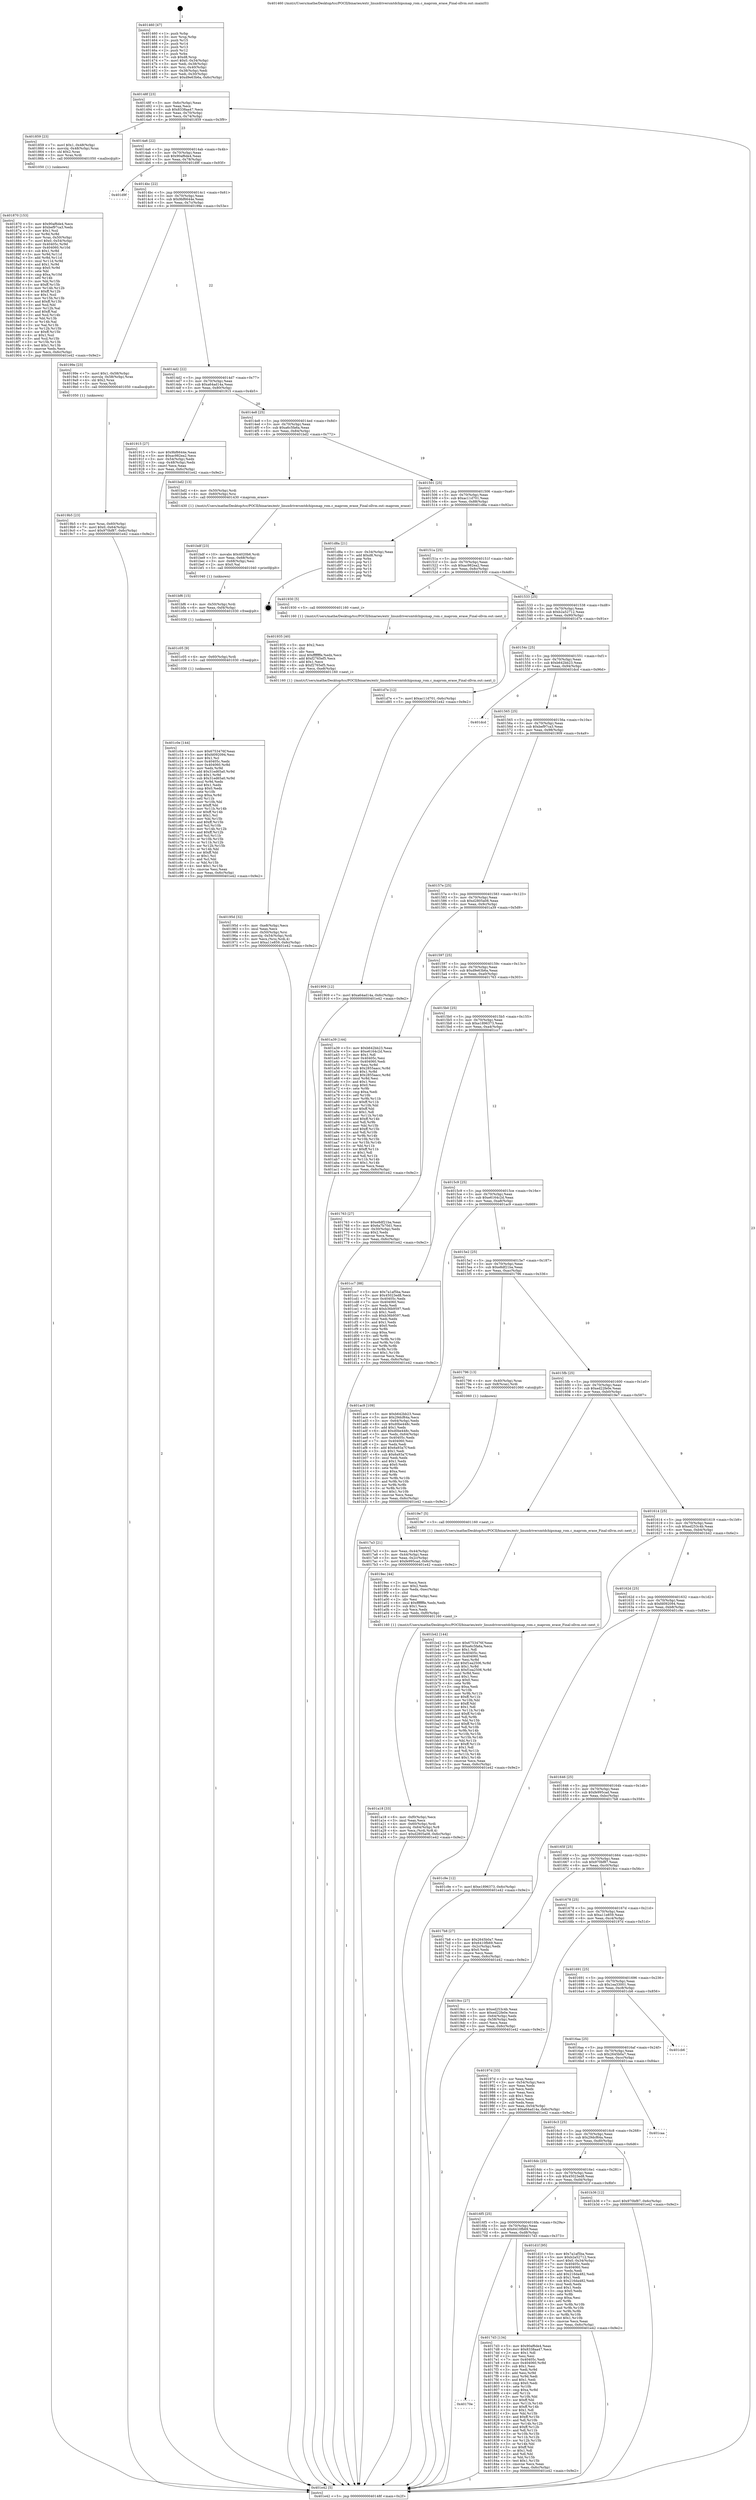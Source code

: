 digraph "0x401460" {
  label = "0x401460 (/mnt/c/Users/mathe/Desktop/tcc/POCII/binaries/extr_linuxdriversmtdchipsmap_rom.c_maprom_erase_Final-ollvm.out::main(0))"
  labelloc = "t"
  node[shape=record]

  Entry [label="",width=0.3,height=0.3,shape=circle,fillcolor=black,style=filled]
  "0x40148f" [label="{
     0x40148f [23]\l
     | [instrs]\l
     &nbsp;&nbsp;0x40148f \<+3\>: mov -0x6c(%rbp),%eax\l
     &nbsp;&nbsp;0x401492 \<+2\>: mov %eax,%ecx\l
     &nbsp;&nbsp;0x401494 \<+6\>: sub $0x8338aa47,%ecx\l
     &nbsp;&nbsp;0x40149a \<+3\>: mov %eax,-0x70(%rbp)\l
     &nbsp;&nbsp;0x40149d \<+3\>: mov %ecx,-0x74(%rbp)\l
     &nbsp;&nbsp;0x4014a0 \<+6\>: je 0000000000401859 \<main+0x3f9\>\l
  }"]
  "0x401859" [label="{
     0x401859 [23]\l
     | [instrs]\l
     &nbsp;&nbsp;0x401859 \<+7\>: movl $0x1,-0x48(%rbp)\l
     &nbsp;&nbsp;0x401860 \<+4\>: movslq -0x48(%rbp),%rax\l
     &nbsp;&nbsp;0x401864 \<+4\>: shl $0x2,%rax\l
     &nbsp;&nbsp;0x401868 \<+3\>: mov %rax,%rdi\l
     &nbsp;&nbsp;0x40186b \<+5\>: call 0000000000401050 \<malloc@plt\>\l
     | [calls]\l
     &nbsp;&nbsp;0x401050 \{1\} (unknown)\l
  }"]
  "0x4014a6" [label="{
     0x4014a6 [22]\l
     | [instrs]\l
     &nbsp;&nbsp;0x4014a6 \<+5\>: jmp 00000000004014ab \<main+0x4b\>\l
     &nbsp;&nbsp;0x4014ab \<+3\>: mov -0x70(%rbp),%eax\l
     &nbsp;&nbsp;0x4014ae \<+5\>: sub $0x90af6de4,%eax\l
     &nbsp;&nbsp;0x4014b3 \<+3\>: mov %eax,-0x78(%rbp)\l
     &nbsp;&nbsp;0x4014b6 \<+6\>: je 0000000000401d9f \<main+0x93f\>\l
  }"]
  Exit [label="",width=0.3,height=0.3,shape=circle,fillcolor=black,style=filled,peripheries=2]
  "0x401d9f" [label="{
     0x401d9f\l
  }", style=dashed]
  "0x4014bc" [label="{
     0x4014bc [22]\l
     | [instrs]\l
     &nbsp;&nbsp;0x4014bc \<+5\>: jmp 00000000004014c1 \<main+0x61\>\l
     &nbsp;&nbsp;0x4014c1 \<+3\>: mov -0x70(%rbp),%eax\l
     &nbsp;&nbsp;0x4014c4 \<+5\>: sub $0x9bf6644e,%eax\l
     &nbsp;&nbsp;0x4014c9 \<+3\>: mov %eax,-0x7c(%rbp)\l
     &nbsp;&nbsp;0x4014cc \<+6\>: je 000000000040199e \<main+0x53e\>\l
  }"]
  "0x401c0e" [label="{
     0x401c0e [144]\l
     | [instrs]\l
     &nbsp;&nbsp;0x401c0e \<+5\>: mov $0x6753476f,%eax\l
     &nbsp;&nbsp;0x401c13 \<+5\>: mov $0xfd092094,%esi\l
     &nbsp;&nbsp;0x401c18 \<+2\>: mov $0x1,%cl\l
     &nbsp;&nbsp;0x401c1a \<+7\>: mov 0x40405c,%edx\l
     &nbsp;&nbsp;0x401c21 \<+8\>: mov 0x404060,%r8d\l
     &nbsp;&nbsp;0x401c29 \<+3\>: mov %edx,%r9d\l
     &nbsp;&nbsp;0x401c2c \<+7\>: add $0x31ed65a0,%r9d\l
     &nbsp;&nbsp;0x401c33 \<+4\>: sub $0x1,%r9d\l
     &nbsp;&nbsp;0x401c37 \<+7\>: sub $0x31ed65a0,%r9d\l
     &nbsp;&nbsp;0x401c3e \<+4\>: imul %r9d,%edx\l
     &nbsp;&nbsp;0x401c42 \<+3\>: and $0x1,%edx\l
     &nbsp;&nbsp;0x401c45 \<+3\>: cmp $0x0,%edx\l
     &nbsp;&nbsp;0x401c48 \<+4\>: sete %r10b\l
     &nbsp;&nbsp;0x401c4c \<+4\>: cmp $0xa,%r8d\l
     &nbsp;&nbsp;0x401c50 \<+4\>: setl %r11b\l
     &nbsp;&nbsp;0x401c54 \<+3\>: mov %r10b,%bl\l
     &nbsp;&nbsp;0x401c57 \<+3\>: xor $0xff,%bl\l
     &nbsp;&nbsp;0x401c5a \<+3\>: mov %r11b,%r14b\l
     &nbsp;&nbsp;0x401c5d \<+4\>: xor $0xff,%r14b\l
     &nbsp;&nbsp;0x401c61 \<+3\>: xor $0x1,%cl\l
     &nbsp;&nbsp;0x401c64 \<+3\>: mov %bl,%r15b\l
     &nbsp;&nbsp;0x401c67 \<+4\>: and $0xff,%r15b\l
     &nbsp;&nbsp;0x401c6b \<+3\>: and %cl,%r10b\l
     &nbsp;&nbsp;0x401c6e \<+3\>: mov %r14b,%r12b\l
     &nbsp;&nbsp;0x401c71 \<+4\>: and $0xff,%r12b\l
     &nbsp;&nbsp;0x401c75 \<+3\>: and %cl,%r11b\l
     &nbsp;&nbsp;0x401c78 \<+3\>: or %r10b,%r15b\l
     &nbsp;&nbsp;0x401c7b \<+3\>: or %r11b,%r12b\l
     &nbsp;&nbsp;0x401c7e \<+3\>: xor %r12b,%r15b\l
     &nbsp;&nbsp;0x401c81 \<+3\>: or %r14b,%bl\l
     &nbsp;&nbsp;0x401c84 \<+3\>: xor $0xff,%bl\l
     &nbsp;&nbsp;0x401c87 \<+3\>: or $0x1,%cl\l
     &nbsp;&nbsp;0x401c8a \<+2\>: and %cl,%bl\l
     &nbsp;&nbsp;0x401c8c \<+3\>: or %bl,%r15b\l
     &nbsp;&nbsp;0x401c8f \<+4\>: test $0x1,%r15b\l
     &nbsp;&nbsp;0x401c93 \<+3\>: cmovne %esi,%eax\l
     &nbsp;&nbsp;0x401c96 \<+3\>: mov %eax,-0x6c(%rbp)\l
     &nbsp;&nbsp;0x401c99 \<+5\>: jmp 0000000000401e42 \<main+0x9e2\>\l
  }"]
  "0x40199e" [label="{
     0x40199e [23]\l
     | [instrs]\l
     &nbsp;&nbsp;0x40199e \<+7\>: movl $0x1,-0x58(%rbp)\l
     &nbsp;&nbsp;0x4019a5 \<+4\>: movslq -0x58(%rbp),%rax\l
     &nbsp;&nbsp;0x4019a9 \<+4\>: shl $0x2,%rax\l
     &nbsp;&nbsp;0x4019ad \<+3\>: mov %rax,%rdi\l
     &nbsp;&nbsp;0x4019b0 \<+5\>: call 0000000000401050 \<malloc@plt\>\l
     | [calls]\l
     &nbsp;&nbsp;0x401050 \{1\} (unknown)\l
  }"]
  "0x4014d2" [label="{
     0x4014d2 [22]\l
     | [instrs]\l
     &nbsp;&nbsp;0x4014d2 \<+5\>: jmp 00000000004014d7 \<main+0x77\>\l
     &nbsp;&nbsp;0x4014d7 \<+3\>: mov -0x70(%rbp),%eax\l
     &nbsp;&nbsp;0x4014da \<+5\>: sub $0xa64ad14a,%eax\l
     &nbsp;&nbsp;0x4014df \<+3\>: mov %eax,-0x80(%rbp)\l
     &nbsp;&nbsp;0x4014e2 \<+6\>: je 0000000000401915 \<main+0x4b5\>\l
  }"]
  "0x401c05" [label="{
     0x401c05 [9]\l
     | [instrs]\l
     &nbsp;&nbsp;0x401c05 \<+4\>: mov -0x60(%rbp),%rdi\l
     &nbsp;&nbsp;0x401c09 \<+5\>: call 0000000000401030 \<free@plt\>\l
     | [calls]\l
     &nbsp;&nbsp;0x401030 \{1\} (unknown)\l
  }"]
  "0x401915" [label="{
     0x401915 [27]\l
     | [instrs]\l
     &nbsp;&nbsp;0x401915 \<+5\>: mov $0x9bf6644e,%eax\l
     &nbsp;&nbsp;0x40191a \<+5\>: mov $0xac982ea2,%ecx\l
     &nbsp;&nbsp;0x40191f \<+3\>: mov -0x54(%rbp),%edx\l
     &nbsp;&nbsp;0x401922 \<+3\>: cmp -0x48(%rbp),%edx\l
     &nbsp;&nbsp;0x401925 \<+3\>: cmovl %ecx,%eax\l
     &nbsp;&nbsp;0x401928 \<+3\>: mov %eax,-0x6c(%rbp)\l
     &nbsp;&nbsp;0x40192b \<+5\>: jmp 0000000000401e42 \<main+0x9e2\>\l
  }"]
  "0x4014e8" [label="{
     0x4014e8 [25]\l
     | [instrs]\l
     &nbsp;&nbsp;0x4014e8 \<+5\>: jmp 00000000004014ed \<main+0x8d\>\l
     &nbsp;&nbsp;0x4014ed \<+3\>: mov -0x70(%rbp),%eax\l
     &nbsp;&nbsp;0x4014f0 \<+5\>: sub $0xa6c5fa6a,%eax\l
     &nbsp;&nbsp;0x4014f5 \<+6\>: mov %eax,-0x84(%rbp)\l
     &nbsp;&nbsp;0x4014fb \<+6\>: je 0000000000401bd2 \<main+0x772\>\l
  }"]
  "0x401bf6" [label="{
     0x401bf6 [15]\l
     | [instrs]\l
     &nbsp;&nbsp;0x401bf6 \<+4\>: mov -0x50(%rbp),%rdi\l
     &nbsp;&nbsp;0x401bfa \<+6\>: mov %eax,-0xf4(%rbp)\l
     &nbsp;&nbsp;0x401c00 \<+5\>: call 0000000000401030 \<free@plt\>\l
     | [calls]\l
     &nbsp;&nbsp;0x401030 \{1\} (unknown)\l
  }"]
  "0x401bd2" [label="{
     0x401bd2 [13]\l
     | [instrs]\l
     &nbsp;&nbsp;0x401bd2 \<+4\>: mov -0x50(%rbp),%rdi\l
     &nbsp;&nbsp;0x401bd6 \<+4\>: mov -0x60(%rbp),%rsi\l
     &nbsp;&nbsp;0x401bda \<+5\>: call 0000000000401430 \<maprom_erase\>\l
     | [calls]\l
     &nbsp;&nbsp;0x401430 \{1\} (/mnt/c/Users/mathe/Desktop/tcc/POCII/binaries/extr_linuxdriversmtdchipsmap_rom.c_maprom_erase_Final-ollvm.out::maprom_erase)\l
  }"]
  "0x401501" [label="{
     0x401501 [25]\l
     | [instrs]\l
     &nbsp;&nbsp;0x401501 \<+5\>: jmp 0000000000401506 \<main+0xa6\>\l
     &nbsp;&nbsp;0x401506 \<+3\>: mov -0x70(%rbp),%eax\l
     &nbsp;&nbsp;0x401509 \<+5\>: sub $0xac11d701,%eax\l
     &nbsp;&nbsp;0x40150e \<+6\>: mov %eax,-0x88(%rbp)\l
     &nbsp;&nbsp;0x401514 \<+6\>: je 0000000000401d8a \<main+0x92a\>\l
  }"]
  "0x401bdf" [label="{
     0x401bdf [23]\l
     | [instrs]\l
     &nbsp;&nbsp;0x401bdf \<+10\>: movabs $0x4020b6,%rdi\l
     &nbsp;&nbsp;0x401be9 \<+3\>: mov %eax,-0x68(%rbp)\l
     &nbsp;&nbsp;0x401bec \<+3\>: mov -0x68(%rbp),%esi\l
     &nbsp;&nbsp;0x401bef \<+2\>: mov $0x0,%al\l
     &nbsp;&nbsp;0x401bf1 \<+5\>: call 0000000000401040 \<printf@plt\>\l
     | [calls]\l
     &nbsp;&nbsp;0x401040 \{1\} (unknown)\l
  }"]
  "0x401d8a" [label="{
     0x401d8a [21]\l
     | [instrs]\l
     &nbsp;&nbsp;0x401d8a \<+3\>: mov -0x34(%rbp),%eax\l
     &nbsp;&nbsp;0x401d8d \<+7\>: add $0xd8,%rsp\l
     &nbsp;&nbsp;0x401d94 \<+1\>: pop %rbx\l
     &nbsp;&nbsp;0x401d95 \<+2\>: pop %r12\l
     &nbsp;&nbsp;0x401d97 \<+2\>: pop %r13\l
     &nbsp;&nbsp;0x401d99 \<+2\>: pop %r14\l
     &nbsp;&nbsp;0x401d9b \<+2\>: pop %r15\l
     &nbsp;&nbsp;0x401d9d \<+1\>: pop %rbp\l
     &nbsp;&nbsp;0x401d9e \<+1\>: ret\l
  }"]
  "0x40151a" [label="{
     0x40151a [25]\l
     | [instrs]\l
     &nbsp;&nbsp;0x40151a \<+5\>: jmp 000000000040151f \<main+0xbf\>\l
     &nbsp;&nbsp;0x40151f \<+3\>: mov -0x70(%rbp),%eax\l
     &nbsp;&nbsp;0x401522 \<+5\>: sub $0xac982ea2,%eax\l
     &nbsp;&nbsp;0x401527 \<+6\>: mov %eax,-0x8c(%rbp)\l
     &nbsp;&nbsp;0x40152d \<+6\>: je 0000000000401930 \<main+0x4d0\>\l
  }"]
  "0x401a18" [label="{
     0x401a18 [33]\l
     | [instrs]\l
     &nbsp;&nbsp;0x401a18 \<+6\>: mov -0xf0(%rbp),%ecx\l
     &nbsp;&nbsp;0x401a1e \<+3\>: imul %eax,%ecx\l
     &nbsp;&nbsp;0x401a21 \<+4\>: mov -0x60(%rbp),%rdi\l
     &nbsp;&nbsp;0x401a25 \<+4\>: movslq -0x64(%rbp),%r8\l
     &nbsp;&nbsp;0x401a29 \<+4\>: mov %ecx,(%rdi,%r8,4)\l
     &nbsp;&nbsp;0x401a2d \<+7\>: movl $0xd2805a08,-0x6c(%rbp)\l
     &nbsp;&nbsp;0x401a34 \<+5\>: jmp 0000000000401e42 \<main+0x9e2\>\l
  }"]
  "0x401930" [label="{
     0x401930 [5]\l
     | [instrs]\l
     &nbsp;&nbsp;0x401930 \<+5\>: call 0000000000401160 \<next_i\>\l
     | [calls]\l
     &nbsp;&nbsp;0x401160 \{1\} (/mnt/c/Users/mathe/Desktop/tcc/POCII/binaries/extr_linuxdriversmtdchipsmap_rom.c_maprom_erase_Final-ollvm.out::next_i)\l
  }"]
  "0x401533" [label="{
     0x401533 [25]\l
     | [instrs]\l
     &nbsp;&nbsp;0x401533 \<+5\>: jmp 0000000000401538 \<main+0xd8\>\l
     &nbsp;&nbsp;0x401538 \<+3\>: mov -0x70(%rbp),%eax\l
     &nbsp;&nbsp;0x40153b \<+5\>: sub $0xb2a52712,%eax\l
     &nbsp;&nbsp;0x401540 \<+6\>: mov %eax,-0x90(%rbp)\l
     &nbsp;&nbsp;0x401546 \<+6\>: je 0000000000401d7e \<main+0x91e\>\l
  }"]
  "0x4019ec" [label="{
     0x4019ec [44]\l
     | [instrs]\l
     &nbsp;&nbsp;0x4019ec \<+2\>: xor %ecx,%ecx\l
     &nbsp;&nbsp;0x4019ee \<+5\>: mov $0x2,%edx\l
     &nbsp;&nbsp;0x4019f3 \<+6\>: mov %edx,-0xec(%rbp)\l
     &nbsp;&nbsp;0x4019f9 \<+1\>: cltd\l
     &nbsp;&nbsp;0x4019fa \<+6\>: mov -0xec(%rbp),%esi\l
     &nbsp;&nbsp;0x401a00 \<+2\>: idiv %esi\l
     &nbsp;&nbsp;0x401a02 \<+6\>: imul $0xfffffffe,%edx,%edx\l
     &nbsp;&nbsp;0x401a08 \<+3\>: sub $0x1,%ecx\l
     &nbsp;&nbsp;0x401a0b \<+2\>: sub %ecx,%edx\l
     &nbsp;&nbsp;0x401a0d \<+6\>: mov %edx,-0xf0(%rbp)\l
     &nbsp;&nbsp;0x401a13 \<+5\>: call 0000000000401160 \<next_i\>\l
     | [calls]\l
     &nbsp;&nbsp;0x401160 \{1\} (/mnt/c/Users/mathe/Desktop/tcc/POCII/binaries/extr_linuxdriversmtdchipsmap_rom.c_maprom_erase_Final-ollvm.out::next_i)\l
  }"]
  "0x401d7e" [label="{
     0x401d7e [12]\l
     | [instrs]\l
     &nbsp;&nbsp;0x401d7e \<+7\>: movl $0xac11d701,-0x6c(%rbp)\l
     &nbsp;&nbsp;0x401d85 \<+5\>: jmp 0000000000401e42 \<main+0x9e2\>\l
  }"]
  "0x40154c" [label="{
     0x40154c [25]\l
     | [instrs]\l
     &nbsp;&nbsp;0x40154c \<+5\>: jmp 0000000000401551 \<main+0xf1\>\l
     &nbsp;&nbsp;0x401551 \<+3\>: mov -0x70(%rbp),%eax\l
     &nbsp;&nbsp;0x401554 \<+5\>: sub $0xb642bb23,%eax\l
     &nbsp;&nbsp;0x401559 \<+6\>: mov %eax,-0x94(%rbp)\l
     &nbsp;&nbsp;0x40155f \<+6\>: je 0000000000401dcd \<main+0x96d\>\l
  }"]
  "0x4019b5" [label="{
     0x4019b5 [23]\l
     | [instrs]\l
     &nbsp;&nbsp;0x4019b5 \<+4\>: mov %rax,-0x60(%rbp)\l
     &nbsp;&nbsp;0x4019b9 \<+7\>: movl $0x0,-0x64(%rbp)\l
     &nbsp;&nbsp;0x4019c0 \<+7\>: movl $0x970bf87,-0x6c(%rbp)\l
     &nbsp;&nbsp;0x4019c7 \<+5\>: jmp 0000000000401e42 \<main+0x9e2\>\l
  }"]
  "0x401dcd" [label="{
     0x401dcd\l
  }", style=dashed]
  "0x401565" [label="{
     0x401565 [25]\l
     | [instrs]\l
     &nbsp;&nbsp;0x401565 \<+5\>: jmp 000000000040156a \<main+0x10a\>\l
     &nbsp;&nbsp;0x40156a \<+3\>: mov -0x70(%rbp),%eax\l
     &nbsp;&nbsp;0x40156d \<+5\>: sub $0xbef97ca3,%eax\l
     &nbsp;&nbsp;0x401572 \<+6\>: mov %eax,-0x98(%rbp)\l
     &nbsp;&nbsp;0x401578 \<+6\>: je 0000000000401909 \<main+0x4a9\>\l
  }"]
  "0x40195d" [label="{
     0x40195d [32]\l
     | [instrs]\l
     &nbsp;&nbsp;0x40195d \<+6\>: mov -0xe8(%rbp),%ecx\l
     &nbsp;&nbsp;0x401963 \<+3\>: imul %eax,%ecx\l
     &nbsp;&nbsp;0x401966 \<+4\>: mov -0x50(%rbp),%rsi\l
     &nbsp;&nbsp;0x40196a \<+4\>: movslq -0x54(%rbp),%rdi\l
     &nbsp;&nbsp;0x40196e \<+3\>: mov %ecx,(%rsi,%rdi,4)\l
     &nbsp;&nbsp;0x401971 \<+7\>: movl $0xa11e859,-0x6c(%rbp)\l
     &nbsp;&nbsp;0x401978 \<+5\>: jmp 0000000000401e42 \<main+0x9e2\>\l
  }"]
  "0x401909" [label="{
     0x401909 [12]\l
     | [instrs]\l
     &nbsp;&nbsp;0x401909 \<+7\>: movl $0xa64ad14a,-0x6c(%rbp)\l
     &nbsp;&nbsp;0x401910 \<+5\>: jmp 0000000000401e42 \<main+0x9e2\>\l
  }"]
  "0x40157e" [label="{
     0x40157e [25]\l
     | [instrs]\l
     &nbsp;&nbsp;0x40157e \<+5\>: jmp 0000000000401583 \<main+0x123\>\l
     &nbsp;&nbsp;0x401583 \<+3\>: mov -0x70(%rbp),%eax\l
     &nbsp;&nbsp;0x401586 \<+5\>: sub $0xd2805a08,%eax\l
     &nbsp;&nbsp;0x40158b \<+6\>: mov %eax,-0x9c(%rbp)\l
     &nbsp;&nbsp;0x401591 \<+6\>: je 0000000000401a39 \<main+0x5d9\>\l
  }"]
  "0x401935" [label="{
     0x401935 [40]\l
     | [instrs]\l
     &nbsp;&nbsp;0x401935 \<+5\>: mov $0x2,%ecx\l
     &nbsp;&nbsp;0x40193a \<+1\>: cltd\l
     &nbsp;&nbsp;0x40193b \<+2\>: idiv %ecx\l
     &nbsp;&nbsp;0x40193d \<+6\>: imul $0xfffffffe,%edx,%ecx\l
     &nbsp;&nbsp;0x401943 \<+6\>: add $0xf2765ef5,%ecx\l
     &nbsp;&nbsp;0x401949 \<+3\>: add $0x1,%ecx\l
     &nbsp;&nbsp;0x40194c \<+6\>: sub $0xf2765ef5,%ecx\l
     &nbsp;&nbsp;0x401952 \<+6\>: mov %ecx,-0xe8(%rbp)\l
     &nbsp;&nbsp;0x401958 \<+5\>: call 0000000000401160 \<next_i\>\l
     | [calls]\l
     &nbsp;&nbsp;0x401160 \{1\} (/mnt/c/Users/mathe/Desktop/tcc/POCII/binaries/extr_linuxdriversmtdchipsmap_rom.c_maprom_erase_Final-ollvm.out::next_i)\l
  }"]
  "0x401a39" [label="{
     0x401a39 [144]\l
     | [instrs]\l
     &nbsp;&nbsp;0x401a39 \<+5\>: mov $0xb642bb23,%eax\l
     &nbsp;&nbsp;0x401a3e \<+5\>: mov $0xe6164c2d,%ecx\l
     &nbsp;&nbsp;0x401a43 \<+2\>: mov $0x1,%dl\l
     &nbsp;&nbsp;0x401a45 \<+7\>: mov 0x40405c,%esi\l
     &nbsp;&nbsp;0x401a4c \<+7\>: mov 0x404060,%edi\l
     &nbsp;&nbsp;0x401a53 \<+3\>: mov %esi,%r8d\l
     &nbsp;&nbsp;0x401a56 \<+7\>: sub $0x2855aacc,%r8d\l
     &nbsp;&nbsp;0x401a5d \<+4\>: sub $0x1,%r8d\l
     &nbsp;&nbsp;0x401a61 \<+7\>: add $0x2855aacc,%r8d\l
     &nbsp;&nbsp;0x401a68 \<+4\>: imul %r8d,%esi\l
     &nbsp;&nbsp;0x401a6c \<+3\>: and $0x1,%esi\l
     &nbsp;&nbsp;0x401a6f \<+3\>: cmp $0x0,%esi\l
     &nbsp;&nbsp;0x401a72 \<+4\>: sete %r9b\l
     &nbsp;&nbsp;0x401a76 \<+3\>: cmp $0xa,%edi\l
     &nbsp;&nbsp;0x401a79 \<+4\>: setl %r10b\l
     &nbsp;&nbsp;0x401a7d \<+3\>: mov %r9b,%r11b\l
     &nbsp;&nbsp;0x401a80 \<+4\>: xor $0xff,%r11b\l
     &nbsp;&nbsp;0x401a84 \<+3\>: mov %r10b,%bl\l
     &nbsp;&nbsp;0x401a87 \<+3\>: xor $0xff,%bl\l
     &nbsp;&nbsp;0x401a8a \<+3\>: xor $0x1,%dl\l
     &nbsp;&nbsp;0x401a8d \<+3\>: mov %r11b,%r14b\l
     &nbsp;&nbsp;0x401a90 \<+4\>: and $0xff,%r14b\l
     &nbsp;&nbsp;0x401a94 \<+3\>: and %dl,%r9b\l
     &nbsp;&nbsp;0x401a97 \<+3\>: mov %bl,%r15b\l
     &nbsp;&nbsp;0x401a9a \<+4\>: and $0xff,%r15b\l
     &nbsp;&nbsp;0x401a9e \<+3\>: and %dl,%r10b\l
     &nbsp;&nbsp;0x401aa1 \<+3\>: or %r9b,%r14b\l
     &nbsp;&nbsp;0x401aa4 \<+3\>: or %r10b,%r15b\l
     &nbsp;&nbsp;0x401aa7 \<+3\>: xor %r15b,%r14b\l
     &nbsp;&nbsp;0x401aaa \<+3\>: or %bl,%r11b\l
     &nbsp;&nbsp;0x401aad \<+4\>: xor $0xff,%r11b\l
     &nbsp;&nbsp;0x401ab1 \<+3\>: or $0x1,%dl\l
     &nbsp;&nbsp;0x401ab4 \<+3\>: and %dl,%r11b\l
     &nbsp;&nbsp;0x401ab7 \<+3\>: or %r11b,%r14b\l
     &nbsp;&nbsp;0x401aba \<+4\>: test $0x1,%r14b\l
     &nbsp;&nbsp;0x401abe \<+3\>: cmovne %ecx,%eax\l
     &nbsp;&nbsp;0x401ac1 \<+3\>: mov %eax,-0x6c(%rbp)\l
     &nbsp;&nbsp;0x401ac4 \<+5\>: jmp 0000000000401e42 \<main+0x9e2\>\l
  }"]
  "0x401597" [label="{
     0x401597 [25]\l
     | [instrs]\l
     &nbsp;&nbsp;0x401597 \<+5\>: jmp 000000000040159c \<main+0x13c\>\l
     &nbsp;&nbsp;0x40159c \<+3\>: mov -0x70(%rbp),%eax\l
     &nbsp;&nbsp;0x40159f \<+5\>: sub $0xd9e63b6a,%eax\l
     &nbsp;&nbsp;0x4015a4 \<+6\>: mov %eax,-0xa0(%rbp)\l
     &nbsp;&nbsp;0x4015aa \<+6\>: je 0000000000401763 \<main+0x303\>\l
  }"]
  "0x401870" [label="{
     0x401870 [153]\l
     | [instrs]\l
     &nbsp;&nbsp;0x401870 \<+5\>: mov $0x90af6de4,%ecx\l
     &nbsp;&nbsp;0x401875 \<+5\>: mov $0xbef97ca3,%edx\l
     &nbsp;&nbsp;0x40187a \<+3\>: mov $0x1,%sil\l
     &nbsp;&nbsp;0x40187d \<+3\>: xor %r8d,%r8d\l
     &nbsp;&nbsp;0x401880 \<+4\>: mov %rax,-0x50(%rbp)\l
     &nbsp;&nbsp;0x401884 \<+7\>: movl $0x0,-0x54(%rbp)\l
     &nbsp;&nbsp;0x40188b \<+8\>: mov 0x40405c,%r9d\l
     &nbsp;&nbsp;0x401893 \<+8\>: mov 0x404060,%r10d\l
     &nbsp;&nbsp;0x40189b \<+4\>: sub $0x1,%r8d\l
     &nbsp;&nbsp;0x40189f \<+3\>: mov %r9d,%r11d\l
     &nbsp;&nbsp;0x4018a2 \<+3\>: add %r8d,%r11d\l
     &nbsp;&nbsp;0x4018a5 \<+4\>: imul %r11d,%r9d\l
     &nbsp;&nbsp;0x4018a9 \<+4\>: and $0x1,%r9d\l
     &nbsp;&nbsp;0x4018ad \<+4\>: cmp $0x0,%r9d\l
     &nbsp;&nbsp;0x4018b1 \<+3\>: sete %bl\l
     &nbsp;&nbsp;0x4018b4 \<+4\>: cmp $0xa,%r10d\l
     &nbsp;&nbsp;0x4018b8 \<+4\>: setl %r14b\l
     &nbsp;&nbsp;0x4018bc \<+3\>: mov %bl,%r15b\l
     &nbsp;&nbsp;0x4018bf \<+4\>: xor $0xff,%r15b\l
     &nbsp;&nbsp;0x4018c3 \<+3\>: mov %r14b,%r12b\l
     &nbsp;&nbsp;0x4018c6 \<+4\>: xor $0xff,%r12b\l
     &nbsp;&nbsp;0x4018ca \<+4\>: xor $0x1,%sil\l
     &nbsp;&nbsp;0x4018ce \<+3\>: mov %r15b,%r13b\l
     &nbsp;&nbsp;0x4018d1 \<+4\>: and $0xff,%r13b\l
     &nbsp;&nbsp;0x4018d5 \<+3\>: and %sil,%bl\l
     &nbsp;&nbsp;0x4018d8 \<+3\>: mov %r12b,%al\l
     &nbsp;&nbsp;0x4018db \<+2\>: and $0xff,%al\l
     &nbsp;&nbsp;0x4018dd \<+3\>: and %sil,%r14b\l
     &nbsp;&nbsp;0x4018e0 \<+3\>: or %bl,%r13b\l
     &nbsp;&nbsp;0x4018e3 \<+3\>: or %r14b,%al\l
     &nbsp;&nbsp;0x4018e6 \<+3\>: xor %al,%r13b\l
     &nbsp;&nbsp;0x4018e9 \<+3\>: or %r12b,%r15b\l
     &nbsp;&nbsp;0x4018ec \<+4\>: xor $0xff,%r15b\l
     &nbsp;&nbsp;0x4018f0 \<+4\>: or $0x1,%sil\l
     &nbsp;&nbsp;0x4018f4 \<+3\>: and %sil,%r15b\l
     &nbsp;&nbsp;0x4018f7 \<+3\>: or %r15b,%r13b\l
     &nbsp;&nbsp;0x4018fa \<+4\>: test $0x1,%r13b\l
     &nbsp;&nbsp;0x4018fe \<+3\>: cmovne %edx,%ecx\l
     &nbsp;&nbsp;0x401901 \<+3\>: mov %ecx,-0x6c(%rbp)\l
     &nbsp;&nbsp;0x401904 \<+5\>: jmp 0000000000401e42 \<main+0x9e2\>\l
  }"]
  "0x401763" [label="{
     0x401763 [27]\l
     | [instrs]\l
     &nbsp;&nbsp;0x401763 \<+5\>: mov $0xe8df21ba,%eax\l
     &nbsp;&nbsp;0x401768 \<+5\>: mov $0x6a7b70d1,%ecx\l
     &nbsp;&nbsp;0x40176d \<+3\>: mov -0x30(%rbp),%edx\l
     &nbsp;&nbsp;0x401770 \<+3\>: cmp $0x2,%edx\l
     &nbsp;&nbsp;0x401773 \<+3\>: cmovne %ecx,%eax\l
     &nbsp;&nbsp;0x401776 \<+3\>: mov %eax,-0x6c(%rbp)\l
     &nbsp;&nbsp;0x401779 \<+5\>: jmp 0000000000401e42 \<main+0x9e2\>\l
  }"]
  "0x4015b0" [label="{
     0x4015b0 [25]\l
     | [instrs]\l
     &nbsp;&nbsp;0x4015b0 \<+5\>: jmp 00000000004015b5 \<main+0x155\>\l
     &nbsp;&nbsp;0x4015b5 \<+3\>: mov -0x70(%rbp),%eax\l
     &nbsp;&nbsp;0x4015b8 \<+5\>: sub $0xe1896373,%eax\l
     &nbsp;&nbsp;0x4015bd \<+6\>: mov %eax,-0xa4(%rbp)\l
     &nbsp;&nbsp;0x4015c3 \<+6\>: je 0000000000401cc7 \<main+0x867\>\l
  }"]
  "0x401e42" [label="{
     0x401e42 [5]\l
     | [instrs]\l
     &nbsp;&nbsp;0x401e42 \<+5\>: jmp 000000000040148f \<main+0x2f\>\l
  }"]
  "0x401460" [label="{
     0x401460 [47]\l
     | [instrs]\l
     &nbsp;&nbsp;0x401460 \<+1\>: push %rbp\l
     &nbsp;&nbsp;0x401461 \<+3\>: mov %rsp,%rbp\l
     &nbsp;&nbsp;0x401464 \<+2\>: push %r15\l
     &nbsp;&nbsp;0x401466 \<+2\>: push %r14\l
     &nbsp;&nbsp;0x401468 \<+2\>: push %r13\l
     &nbsp;&nbsp;0x40146a \<+2\>: push %r12\l
     &nbsp;&nbsp;0x40146c \<+1\>: push %rbx\l
     &nbsp;&nbsp;0x40146d \<+7\>: sub $0xd8,%rsp\l
     &nbsp;&nbsp;0x401474 \<+7\>: movl $0x0,-0x34(%rbp)\l
     &nbsp;&nbsp;0x40147b \<+3\>: mov %edi,-0x38(%rbp)\l
     &nbsp;&nbsp;0x40147e \<+4\>: mov %rsi,-0x40(%rbp)\l
     &nbsp;&nbsp;0x401482 \<+3\>: mov -0x38(%rbp),%edi\l
     &nbsp;&nbsp;0x401485 \<+3\>: mov %edi,-0x30(%rbp)\l
     &nbsp;&nbsp;0x401488 \<+7\>: movl $0xd9e63b6a,-0x6c(%rbp)\l
  }"]
  "0x40170e" [label="{
     0x40170e\l
  }", style=dashed]
  "0x401cc7" [label="{
     0x401cc7 [88]\l
     | [instrs]\l
     &nbsp;&nbsp;0x401cc7 \<+5\>: mov $0x7a1af5ba,%eax\l
     &nbsp;&nbsp;0x401ccc \<+5\>: mov $0x45023ed8,%ecx\l
     &nbsp;&nbsp;0x401cd1 \<+7\>: mov 0x40405c,%edx\l
     &nbsp;&nbsp;0x401cd8 \<+7\>: mov 0x404060,%esi\l
     &nbsp;&nbsp;0x401cdf \<+2\>: mov %edx,%edi\l
     &nbsp;&nbsp;0x401ce1 \<+6\>: add $0xb36b9597,%edi\l
     &nbsp;&nbsp;0x401ce7 \<+3\>: sub $0x1,%edi\l
     &nbsp;&nbsp;0x401cea \<+6\>: sub $0xb36b9597,%edi\l
     &nbsp;&nbsp;0x401cf0 \<+3\>: imul %edi,%edx\l
     &nbsp;&nbsp;0x401cf3 \<+3\>: and $0x1,%edx\l
     &nbsp;&nbsp;0x401cf6 \<+3\>: cmp $0x0,%edx\l
     &nbsp;&nbsp;0x401cf9 \<+4\>: sete %r8b\l
     &nbsp;&nbsp;0x401cfd \<+3\>: cmp $0xa,%esi\l
     &nbsp;&nbsp;0x401d00 \<+4\>: setl %r9b\l
     &nbsp;&nbsp;0x401d04 \<+3\>: mov %r8b,%r10b\l
     &nbsp;&nbsp;0x401d07 \<+3\>: and %r9b,%r10b\l
     &nbsp;&nbsp;0x401d0a \<+3\>: xor %r9b,%r8b\l
     &nbsp;&nbsp;0x401d0d \<+3\>: or %r8b,%r10b\l
     &nbsp;&nbsp;0x401d10 \<+4\>: test $0x1,%r10b\l
     &nbsp;&nbsp;0x401d14 \<+3\>: cmovne %ecx,%eax\l
     &nbsp;&nbsp;0x401d17 \<+3\>: mov %eax,-0x6c(%rbp)\l
     &nbsp;&nbsp;0x401d1a \<+5\>: jmp 0000000000401e42 \<main+0x9e2\>\l
  }"]
  "0x4015c9" [label="{
     0x4015c9 [25]\l
     | [instrs]\l
     &nbsp;&nbsp;0x4015c9 \<+5\>: jmp 00000000004015ce \<main+0x16e\>\l
     &nbsp;&nbsp;0x4015ce \<+3\>: mov -0x70(%rbp),%eax\l
     &nbsp;&nbsp;0x4015d1 \<+5\>: sub $0xe6164c2d,%eax\l
     &nbsp;&nbsp;0x4015d6 \<+6\>: mov %eax,-0xa8(%rbp)\l
     &nbsp;&nbsp;0x4015dc \<+6\>: je 0000000000401ac9 \<main+0x669\>\l
  }"]
  "0x4017d3" [label="{
     0x4017d3 [134]\l
     | [instrs]\l
     &nbsp;&nbsp;0x4017d3 \<+5\>: mov $0x90af6de4,%eax\l
     &nbsp;&nbsp;0x4017d8 \<+5\>: mov $0x8338aa47,%ecx\l
     &nbsp;&nbsp;0x4017dd \<+2\>: mov $0x1,%dl\l
     &nbsp;&nbsp;0x4017df \<+2\>: xor %esi,%esi\l
     &nbsp;&nbsp;0x4017e1 \<+7\>: mov 0x40405c,%edi\l
     &nbsp;&nbsp;0x4017e8 \<+8\>: mov 0x404060,%r8d\l
     &nbsp;&nbsp;0x4017f0 \<+3\>: sub $0x1,%esi\l
     &nbsp;&nbsp;0x4017f3 \<+3\>: mov %edi,%r9d\l
     &nbsp;&nbsp;0x4017f6 \<+3\>: add %esi,%r9d\l
     &nbsp;&nbsp;0x4017f9 \<+4\>: imul %r9d,%edi\l
     &nbsp;&nbsp;0x4017fd \<+3\>: and $0x1,%edi\l
     &nbsp;&nbsp;0x401800 \<+3\>: cmp $0x0,%edi\l
     &nbsp;&nbsp;0x401803 \<+4\>: sete %r10b\l
     &nbsp;&nbsp;0x401807 \<+4\>: cmp $0xa,%r8d\l
     &nbsp;&nbsp;0x40180b \<+4\>: setl %r11b\l
     &nbsp;&nbsp;0x40180f \<+3\>: mov %r10b,%bl\l
     &nbsp;&nbsp;0x401812 \<+3\>: xor $0xff,%bl\l
     &nbsp;&nbsp;0x401815 \<+3\>: mov %r11b,%r14b\l
     &nbsp;&nbsp;0x401818 \<+4\>: xor $0xff,%r14b\l
     &nbsp;&nbsp;0x40181c \<+3\>: xor $0x1,%dl\l
     &nbsp;&nbsp;0x40181f \<+3\>: mov %bl,%r15b\l
     &nbsp;&nbsp;0x401822 \<+4\>: and $0xff,%r15b\l
     &nbsp;&nbsp;0x401826 \<+3\>: and %dl,%r10b\l
     &nbsp;&nbsp;0x401829 \<+3\>: mov %r14b,%r12b\l
     &nbsp;&nbsp;0x40182c \<+4\>: and $0xff,%r12b\l
     &nbsp;&nbsp;0x401830 \<+3\>: and %dl,%r11b\l
     &nbsp;&nbsp;0x401833 \<+3\>: or %r10b,%r15b\l
     &nbsp;&nbsp;0x401836 \<+3\>: or %r11b,%r12b\l
     &nbsp;&nbsp;0x401839 \<+3\>: xor %r12b,%r15b\l
     &nbsp;&nbsp;0x40183c \<+3\>: or %r14b,%bl\l
     &nbsp;&nbsp;0x40183f \<+3\>: xor $0xff,%bl\l
     &nbsp;&nbsp;0x401842 \<+3\>: or $0x1,%dl\l
     &nbsp;&nbsp;0x401845 \<+2\>: and %dl,%bl\l
     &nbsp;&nbsp;0x401847 \<+3\>: or %bl,%r15b\l
     &nbsp;&nbsp;0x40184a \<+4\>: test $0x1,%r15b\l
     &nbsp;&nbsp;0x40184e \<+3\>: cmovne %ecx,%eax\l
     &nbsp;&nbsp;0x401851 \<+3\>: mov %eax,-0x6c(%rbp)\l
     &nbsp;&nbsp;0x401854 \<+5\>: jmp 0000000000401e42 \<main+0x9e2\>\l
  }"]
  "0x401ac9" [label="{
     0x401ac9 [109]\l
     | [instrs]\l
     &nbsp;&nbsp;0x401ac9 \<+5\>: mov $0xb642bb23,%eax\l
     &nbsp;&nbsp;0x401ace \<+5\>: mov $0x29dcf64a,%ecx\l
     &nbsp;&nbsp;0x401ad3 \<+3\>: mov -0x64(%rbp),%edx\l
     &nbsp;&nbsp;0x401ad6 \<+6\>: sub $0xd0be448c,%edx\l
     &nbsp;&nbsp;0x401adc \<+3\>: add $0x1,%edx\l
     &nbsp;&nbsp;0x401adf \<+6\>: add $0xd0be448c,%edx\l
     &nbsp;&nbsp;0x401ae5 \<+3\>: mov %edx,-0x64(%rbp)\l
     &nbsp;&nbsp;0x401ae8 \<+7\>: mov 0x40405c,%edx\l
     &nbsp;&nbsp;0x401aef \<+7\>: mov 0x404060,%esi\l
     &nbsp;&nbsp;0x401af6 \<+2\>: mov %edx,%edi\l
     &nbsp;&nbsp;0x401af8 \<+6\>: add $0x6a93a7f,%edi\l
     &nbsp;&nbsp;0x401afe \<+3\>: sub $0x1,%edi\l
     &nbsp;&nbsp;0x401b01 \<+6\>: sub $0x6a93a7f,%edi\l
     &nbsp;&nbsp;0x401b07 \<+3\>: imul %edi,%edx\l
     &nbsp;&nbsp;0x401b0a \<+3\>: and $0x1,%edx\l
     &nbsp;&nbsp;0x401b0d \<+3\>: cmp $0x0,%edx\l
     &nbsp;&nbsp;0x401b10 \<+4\>: sete %r8b\l
     &nbsp;&nbsp;0x401b14 \<+3\>: cmp $0xa,%esi\l
     &nbsp;&nbsp;0x401b17 \<+4\>: setl %r9b\l
     &nbsp;&nbsp;0x401b1b \<+3\>: mov %r8b,%r10b\l
     &nbsp;&nbsp;0x401b1e \<+3\>: and %r9b,%r10b\l
     &nbsp;&nbsp;0x401b21 \<+3\>: xor %r9b,%r8b\l
     &nbsp;&nbsp;0x401b24 \<+3\>: or %r8b,%r10b\l
     &nbsp;&nbsp;0x401b27 \<+4\>: test $0x1,%r10b\l
     &nbsp;&nbsp;0x401b2b \<+3\>: cmovne %ecx,%eax\l
     &nbsp;&nbsp;0x401b2e \<+3\>: mov %eax,-0x6c(%rbp)\l
     &nbsp;&nbsp;0x401b31 \<+5\>: jmp 0000000000401e42 \<main+0x9e2\>\l
  }"]
  "0x4015e2" [label="{
     0x4015e2 [25]\l
     | [instrs]\l
     &nbsp;&nbsp;0x4015e2 \<+5\>: jmp 00000000004015e7 \<main+0x187\>\l
     &nbsp;&nbsp;0x4015e7 \<+3\>: mov -0x70(%rbp),%eax\l
     &nbsp;&nbsp;0x4015ea \<+5\>: sub $0xe8df21ba,%eax\l
     &nbsp;&nbsp;0x4015ef \<+6\>: mov %eax,-0xac(%rbp)\l
     &nbsp;&nbsp;0x4015f5 \<+6\>: je 0000000000401796 \<main+0x336\>\l
  }"]
  "0x4016f5" [label="{
     0x4016f5 [25]\l
     | [instrs]\l
     &nbsp;&nbsp;0x4016f5 \<+5\>: jmp 00000000004016fa \<main+0x29a\>\l
     &nbsp;&nbsp;0x4016fa \<+3\>: mov -0x70(%rbp),%eax\l
     &nbsp;&nbsp;0x4016fd \<+5\>: sub $0x6410fb69,%eax\l
     &nbsp;&nbsp;0x401702 \<+6\>: mov %eax,-0xd8(%rbp)\l
     &nbsp;&nbsp;0x401708 \<+6\>: je 00000000004017d3 \<main+0x373\>\l
  }"]
  "0x401796" [label="{
     0x401796 [13]\l
     | [instrs]\l
     &nbsp;&nbsp;0x401796 \<+4\>: mov -0x40(%rbp),%rax\l
     &nbsp;&nbsp;0x40179a \<+4\>: mov 0x8(%rax),%rdi\l
     &nbsp;&nbsp;0x40179e \<+5\>: call 0000000000401060 \<atoi@plt\>\l
     | [calls]\l
     &nbsp;&nbsp;0x401060 \{1\} (unknown)\l
  }"]
  "0x4015fb" [label="{
     0x4015fb [25]\l
     | [instrs]\l
     &nbsp;&nbsp;0x4015fb \<+5\>: jmp 0000000000401600 \<main+0x1a0\>\l
     &nbsp;&nbsp;0x401600 \<+3\>: mov -0x70(%rbp),%eax\l
     &nbsp;&nbsp;0x401603 \<+5\>: sub $0xed22fe0e,%eax\l
     &nbsp;&nbsp;0x401608 \<+6\>: mov %eax,-0xb0(%rbp)\l
     &nbsp;&nbsp;0x40160e \<+6\>: je 00000000004019e7 \<main+0x587\>\l
  }"]
  "0x4017a3" [label="{
     0x4017a3 [21]\l
     | [instrs]\l
     &nbsp;&nbsp;0x4017a3 \<+3\>: mov %eax,-0x44(%rbp)\l
     &nbsp;&nbsp;0x4017a6 \<+3\>: mov -0x44(%rbp),%eax\l
     &nbsp;&nbsp;0x4017a9 \<+3\>: mov %eax,-0x2c(%rbp)\l
     &nbsp;&nbsp;0x4017ac \<+7\>: movl $0xfe995cad,-0x6c(%rbp)\l
     &nbsp;&nbsp;0x4017b3 \<+5\>: jmp 0000000000401e42 \<main+0x9e2\>\l
  }"]
  "0x401d1f" [label="{
     0x401d1f [95]\l
     | [instrs]\l
     &nbsp;&nbsp;0x401d1f \<+5\>: mov $0x7a1af5ba,%eax\l
     &nbsp;&nbsp;0x401d24 \<+5\>: mov $0xb2a52712,%ecx\l
     &nbsp;&nbsp;0x401d29 \<+7\>: movl $0x0,-0x34(%rbp)\l
     &nbsp;&nbsp;0x401d30 \<+7\>: mov 0x40405c,%edx\l
     &nbsp;&nbsp;0x401d37 \<+7\>: mov 0x404060,%esi\l
     &nbsp;&nbsp;0x401d3e \<+2\>: mov %edx,%edi\l
     &nbsp;&nbsp;0x401d40 \<+6\>: add $0x216da482,%edi\l
     &nbsp;&nbsp;0x401d46 \<+3\>: sub $0x1,%edi\l
     &nbsp;&nbsp;0x401d49 \<+6\>: sub $0x216da482,%edi\l
     &nbsp;&nbsp;0x401d4f \<+3\>: imul %edi,%edx\l
     &nbsp;&nbsp;0x401d52 \<+3\>: and $0x1,%edx\l
     &nbsp;&nbsp;0x401d55 \<+3\>: cmp $0x0,%edx\l
     &nbsp;&nbsp;0x401d58 \<+4\>: sete %r8b\l
     &nbsp;&nbsp;0x401d5c \<+3\>: cmp $0xa,%esi\l
     &nbsp;&nbsp;0x401d5f \<+4\>: setl %r9b\l
     &nbsp;&nbsp;0x401d63 \<+3\>: mov %r8b,%r10b\l
     &nbsp;&nbsp;0x401d66 \<+3\>: and %r9b,%r10b\l
     &nbsp;&nbsp;0x401d69 \<+3\>: xor %r9b,%r8b\l
     &nbsp;&nbsp;0x401d6c \<+3\>: or %r8b,%r10b\l
     &nbsp;&nbsp;0x401d6f \<+4\>: test $0x1,%r10b\l
     &nbsp;&nbsp;0x401d73 \<+3\>: cmovne %ecx,%eax\l
     &nbsp;&nbsp;0x401d76 \<+3\>: mov %eax,-0x6c(%rbp)\l
     &nbsp;&nbsp;0x401d79 \<+5\>: jmp 0000000000401e42 \<main+0x9e2\>\l
  }"]
  "0x4019e7" [label="{
     0x4019e7 [5]\l
     | [instrs]\l
     &nbsp;&nbsp;0x4019e7 \<+5\>: call 0000000000401160 \<next_i\>\l
     | [calls]\l
     &nbsp;&nbsp;0x401160 \{1\} (/mnt/c/Users/mathe/Desktop/tcc/POCII/binaries/extr_linuxdriversmtdchipsmap_rom.c_maprom_erase_Final-ollvm.out::next_i)\l
  }"]
  "0x401614" [label="{
     0x401614 [25]\l
     | [instrs]\l
     &nbsp;&nbsp;0x401614 \<+5\>: jmp 0000000000401619 \<main+0x1b9\>\l
     &nbsp;&nbsp;0x401619 \<+3\>: mov -0x70(%rbp),%eax\l
     &nbsp;&nbsp;0x40161c \<+5\>: sub $0xed253c4b,%eax\l
     &nbsp;&nbsp;0x401621 \<+6\>: mov %eax,-0xb4(%rbp)\l
     &nbsp;&nbsp;0x401627 \<+6\>: je 0000000000401b42 \<main+0x6e2\>\l
  }"]
  "0x4016dc" [label="{
     0x4016dc [25]\l
     | [instrs]\l
     &nbsp;&nbsp;0x4016dc \<+5\>: jmp 00000000004016e1 \<main+0x281\>\l
     &nbsp;&nbsp;0x4016e1 \<+3\>: mov -0x70(%rbp),%eax\l
     &nbsp;&nbsp;0x4016e4 \<+5\>: sub $0x45023ed8,%eax\l
     &nbsp;&nbsp;0x4016e9 \<+6\>: mov %eax,-0xd4(%rbp)\l
     &nbsp;&nbsp;0x4016ef \<+6\>: je 0000000000401d1f \<main+0x8bf\>\l
  }"]
  "0x401b42" [label="{
     0x401b42 [144]\l
     | [instrs]\l
     &nbsp;&nbsp;0x401b42 \<+5\>: mov $0x6753476f,%eax\l
     &nbsp;&nbsp;0x401b47 \<+5\>: mov $0xa6c5fa6a,%ecx\l
     &nbsp;&nbsp;0x401b4c \<+2\>: mov $0x1,%dl\l
     &nbsp;&nbsp;0x401b4e \<+7\>: mov 0x40405c,%esi\l
     &nbsp;&nbsp;0x401b55 \<+7\>: mov 0x404060,%edi\l
     &nbsp;&nbsp;0x401b5c \<+3\>: mov %esi,%r8d\l
     &nbsp;&nbsp;0x401b5f \<+7\>: add $0xf1ea2506,%r8d\l
     &nbsp;&nbsp;0x401b66 \<+4\>: sub $0x1,%r8d\l
     &nbsp;&nbsp;0x401b6a \<+7\>: sub $0xf1ea2506,%r8d\l
     &nbsp;&nbsp;0x401b71 \<+4\>: imul %r8d,%esi\l
     &nbsp;&nbsp;0x401b75 \<+3\>: and $0x1,%esi\l
     &nbsp;&nbsp;0x401b78 \<+3\>: cmp $0x0,%esi\l
     &nbsp;&nbsp;0x401b7b \<+4\>: sete %r9b\l
     &nbsp;&nbsp;0x401b7f \<+3\>: cmp $0xa,%edi\l
     &nbsp;&nbsp;0x401b82 \<+4\>: setl %r10b\l
     &nbsp;&nbsp;0x401b86 \<+3\>: mov %r9b,%r11b\l
     &nbsp;&nbsp;0x401b89 \<+4\>: xor $0xff,%r11b\l
     &nbsp;&nbsp;0x401b8d \<+3\>: mov %r10b,%bl\l
     &nbsp;&nbsp;0x401b90 \<+3\>: xor $0xff,%bl\l
     &nbsp;&nbsp;0x401b93 \<+3\>: xor $0x1,%dl\l
     &nbsp;&nbsp;0x401b96 \<+3\>: mov %r11b,%r14b\l
     &nbsp;&nbsp;0x401b99 \<+4\>: and $0xff,%r14b\l
     &nbsp;&nbsp;0x401b9d \<+3\>: and %dl,%r9b\l
     &nbsp;&nbsp;0x401ba0 \<+3\>: mov %bl,%r15b\l
     &nbsp;&nbsp;0x401ba3 \<+4\>: and $0xff,%r15b\l
     &nbsp;&nbsp;0x401ba7 \<+3\>: and %dl,%r10b\l
     &nbsp;&nbsp;0x401baa \<+3\>: or %r9b,%r14b\l
     &nbsp;&nbsp;0x401bad \<+3\>: or %r10b,%r15b\l
     &nbsp;&nbsp;0x401bb0 \<+3\>: xor %r15b,%r14b\l
     &nbsp;&nbsp;0x401bb3 \<+3\>: or %bl,%r11b\l
     &nbsp;&nbsp;0x401bb6 \<+4\>: xor $0xff,%r11b\l
     &nbsp;&nbsp;0x401bba \<+3\>: or $0x1,%dl\l
     &nbsp;&nbsp;0x401bbd \<+3\>: and %dl,%r11b\l
     &nbsp;&nbsp;0x401bc0 \<+3\>: or %r11b,%r14b\l
     &nbsp;&nbsp;0x401bc3 \<+4\>: test $0x1,%r14b\l
     &nbsp;&nbsp;0x401bc7 \<+3\>: cmovne %ecx,%eax\l
     &nbsp;&nbsp;0x401bca \<+3\>: mov %eax,-0x6c(%rbp)\l
     &nbsp;&nbsp;0x401bcd \<+5\>: jmp 0000000000401e42 \<main+0x9e2\>\l
  }"]
  "0x40162d" [label="{
     0x40162d [25]\l
     | [instrs]\l
     &nbsp;&nbsp;0x40162d \<+5\>: jmp 0000000000401632 \<main+0x1d2\>\l
     &nbsp;&nbsp;0x401632 \<+3\>: mov -0x70(%rbp),%eax\l
     &nbsp;&nbsp;0x401635 \<+5\>: sub $0xfd092094,%eax\l
     &nbsp;&nbsp;0x40163a \<+6\>: mov %eax,-0xb8(%rbp)\l
     &nbsp;&nbsp;0x401640 \<+6\>: je 0000000000401c9e \<main+0x83e\>\l
  }"]
  "0x401b36" [label="{
     0x401b36 [12]\l
     | [instrs]\l
     &nbsp;&nbsp;0x401b36 \<+7\>: movl $0x970bf87,-0x6c(%rbp)\l
     &nbsp;&nbsp;0x401b3d \<+5\>: jmp 0000000000401e42 \<main+0x9e2\>\l
  }"]
  "0x401c9e" [label="{
     0x401c9e [12]\l
     | [instrs]\l
     &nbsp;&nbsp;0x401c9e \<+7\>: movl $0xe1896373,-0x6c(%rbp)\l
     &nbsp;&nbsp;0x401ca5 \<+5\>: jmp 0000000000401e42 \<main+0x9e2\>\l
  }"]
  "0x401646" [label="{
     0x401646 [25]\l
     | [instrs]\l
     &nbsp;&nbsp;0x401646 \<+5\>: jmp 000000000040164b \<main+0x1eb\>\l
     &nbsp;&nbsp;0x40164b \<+3\>: mov -0x70(%rbp),%eax\l
     &nbsp;&nbsp;0x40164e \<+5\>: sub $0xfe995cad,%eax\l
     &nbsp;&nbsp;0x401653 \<+6\>: mov %eax,-0xbc(%rbp)\l
     &nbsp;&nbsp;0x401659 \<+6\>: je 00000000004017b8 \<main+0x358\>\l
  }"]
  "0x4016c3" [label="{
     0x4016c3 [25]\l
     | [instrs]\l
     &nbsp;&nbsp;0x4016c3 \<+5\>: jmp 00000000004016c8 \<main+0x268\>\l
     &nbsp;&nbsp;0x4016c8 \<+3\>: mov -0x70(%rbp),%eax\l
     &nbsp;&nbsp;0x4016cb \<+5\>: sub $0x29dcf64a,%eax\l
     &nbsp;&nbsp;0x4016d0 \<+6\>: mov %eax,-0xd0(%rbp)\l
     &nbsp;&nbsp;0x4016d6 \<+6\>: je 0000000000401b36 \<main+0x6d6\>\l
  }"]
  "0x4017b8" [label="{
     0x4017b8 [27]\l
     | [instrs]\l
     &nbsp;&nbsp;0x4017b8 \<+5\>: mov $0x2645b0a7,%eax\l
     &nbsp;&nbsp;0x4017bd \<+5\>: mov $0x6410fb69,%ecx\l
     &nbsp;&nbsp;0x4017c2 \<+3\>: mov -0x2c(%rbp),%edx\l
     &nbsp;&nbsp;0x4017c5 \<+3\>: cmp $0x0,%edx\l
     &nbsp;&nbsp;0x4017c8 \<+3\>: cmove %ecx,%eax\l
     &nbsp;&nbsp;0x4017cb \<+3\>: mov %eax,-0x6c(%rbp)\l
     &nbsp;&nbsp;0x4017ce \<+5\>: jmp 0000000000401e42 \<main+0x9e2\>\l
  }"]
  "0x40165f" [label="{
     0x40165f [25]\l
     | [instrs]\l
     &nbsp;&nbsp;0x40165f \<+5\>: jmp 0000000000401664 \<main+0x204\>\l
     &nbsp;&nbsp;0x401664 \<+3\>: mov -0x70(%rbp),%eax\l
     &nbsp;&nbsp;0x401667 \<+5\>: sub $0x970bf87,%eax\l
     &nbsp;&nbsp;0x40166c \<+6\>: mov %eax,-0xc0(%rbp)\l
     &nbsp;&nbsp;0x401672 \<+6\>: je 00000000004019cc \<main+0x56c\>\l
  }"]
  "0x401caa" [label="{
     0x401caa\l
  }", style=dashed]
  "0x4019cc" [label="{
     0x4019cc [27]\l
     | [instrs]\l
     &nbsp;&nbsp;0x4019cc \<+5\>: mov $0xed253c4b,%eax\l
     &nbsp;&nbsp;0x4019d1 \<+5\>: mov $0xed22fe0e,%ecx\l
     &nbsp;&nbsp;0x4019d6 \<+3\>: mov -0x64(%rbp),%edx\l
     &nbsp;&nbsp;0x4019d9 \<+3\>: cmp -0x58(%rbp),%edx\l
     &nbsp;&nbsp;0x4019dc \<+3\>: cmovl %ecx,%eax\l
     &nbsp;&nbsp;0x4019df \<+3\>: mov %eax,-0x6c(%rbp)\l
     &nbsp;&nbsp;0x4019e2 \<+5\>: jmp 0000000000401e42 \<main+0x9e2\>\l
  }"]
  "0x401678" [label="{
     0x401678 [25]\l
     | [instrs]\l
     &nbsp;&nbsp;0x401678 \<+5\>: jmp 000000000040167d \<main+0x21d\>\l
     &nbsp;&nbsp;0x40167d \<+3\>: mov -0x70(%rbp),%eax\l
     &nbsp;&nbsp;0x401680 \<+5\>: sub $0xa11e859,%eax\l
     &nbsp;&nbsp;0x401685 \<+6\>: mov %eax,-0xc4(%rbp)\l
     &nbsp;&nbsp;0x40168b \<+6\>: je 000000000040197d \<main+0x51d\>\l
  }"]
  "0x4016aa" [label="{
     0x4016aa [25]\l
     | [instrs]\l
     &nbsp;&nbsp;0x4016aa \<+5\>: jmp 00000000004016af \<main+0x24f\>\l
     &nbsp;&nbsp;0x4016af \<+3\>: mov -0x70(%rbp),%eax\l
     &nbsp;&nbsp;0x4016b2 \<+5\>: sub $0x2645b0a7,%eax\l
     &nbsp;&nbsp;0x4016b7 \<+6\>: mov %eax,-0xcc(%rbp)\l
     &nbsp;&nbsp;0x4016bd \<+6\>: je 0000000000401caa \<main+0x84a\>\l
  }"]
  "0x40197d" [label="{
     0x40197d [33]\l
     | [instrs]\l
     &nbsp;&nbsp;0x40197d \<+2\>: xor %eax,%eax\l
     &nbsp;&nbsp;0x40197f \<+3\>: mov -0x54(%rbp),%ecx\l
     &nbsp;&nbsp;0x401982 \<+2\>: mov %eax,%edx\l
     &nbsp;&nbsp;0x401984 \<+2\>: sub %ecx,%edx\l
     &nbsp;&nbsp;0x401986 \<+2\>: mov %eax,%ecx\l
     &nbsp;&nbsp;0x401988 \<+3\>: sub $0x1,%ecx\l
     &nbsp;&nbsp;0x40198b \<+2\>: add %ecx,%edx\l
     &nbsp;&nbsp;0x40198d \<+2\>: sub %edx,%eax\l
     &nbsp;&nbsp;0x40198f \<+3\>: mov %eax,-0x54(%rbp)\l
     &nbsp;&nbsp;0x401992 \<+7\>: movl $0xa64ad14a,-0x6c(%rbp)\l
     &nbsp;&nbsp;0x401999 \<+5\>: jmp 0000000000401e42 \<main+0x9e2\>\l
  }"]
  "0x401691" [label="{
     0x401691 [25]\l
     | [instrs]\l
     &nbsp;&nbsp;0x401691 \<+5\>: jmp 0000000000401696 \<main+0x236\>\l
     &nbsp;&nbsp;0x401696 \<+3\>: mov -0x70(%rbp),%eax\l
     &nbsp;&nbsp;0x401699 \<+5\>: sub $0x1ea33001,%eax\l
     &nbsp;&nbsp;0x40169e \<+6\>: mov %eax,-0xc8(%rbp)\l
     &nbsp;&nbsp;0x4016a4 \<+6\>: je 0000000000401cb6 \<main+0x856\>\l
  }"]
  "0x401cb6" [label="{
     0x401cb6\l
  }", style=dashed]
  Entry -> "0x401460" [label=" 1"]
  "0x40148f" -> "0x401859" [label=" 1"]
  "0x40148f" -> "0x4014a6" [label=" 23"]
  "0x401d8a" -> Exit [label=" 1"]
  "0x4014a6" -> "0x401d9f" [label=" 0"]
  "0x4014a6" -> "0x4014bc" [label=" 23"]
  "0x401d7e" -> "0x401e42" [label=" 1"]
  "0x4014bc" -> "0x40199e" [label=" 1"]
  "0x4014bc" -> "0x4014d2" [label=" 22"]
  "0x401d1f" -> "0x401e42" [label=" 1"]
  "0x4014d2" -> "0x401915" [label=" 2"]
  "0x4014d2" -> "0x4014e8" [label=" 20"]
  "0x401cc7" -> "0x401e42" [label=" 1"]
  "0x4014e8" -> "0x401bd2" [label=" 1"]
  "0x4014e8" -> "0x401501" [label=" 19"]
  "0x401c9e" -> "0x401e42" [label=" 1"]
  "0x401501" -> "0x401d8a" [label=" 1"]
  "0x401501" -> "0x40151a" [label=" 18"]
  "0x401c0e" -> "0x401e42" [label=" 1"]
  "0x40151a" -> "0x401930" [label=" 1"]
  "0x40151a" -> "0x401533" [label=" 17"]
  "0x401c05" -> "0x401c0e" [label=" 1"]
  "0x401533" -> "0x401d7e" [label=" 1"]
  "0x401533" -> "0x40154c" [label=" 16"]
  "0x401bf6" -> "0x401c05" [label=" 1"]
  "0x40154c" -> "0x401dcd" [label=" 0"]
  "0x40154c" -> "0x401565" [label=" 16"]
  "0x401bdf" -> "0x401bf6" [label=" 1"]
  "0x401565" -> "0x401909" [label=" 1"]
  "0x401565" -> "0x40157e" [label=" 15"]
  "0x401bd2" -> "0x401bdf" [label=" 1"]
  "0x40157e" -> "0x401a39" [label=" 1"]
  "0x40157e" -> "0x401597" [label=" 14"]
  "0x401b42" -> "0x401e42" [label=" 1"]
  "0x401597" -> "0x401763" [label=" 1"]
  "0x401597" -> "0x4015b0" [label=" 13"]
  "0x401763" -> "0x401e42" [label=" 1"]
  "0x401460" -> "0x40148f" [label=" 1"]
  "0x401e42" -> "0x40148f" [label=" 23"]
  "0x401b36" -> "0x401e42" [label=" 1"]
  "0x4015b0" -> "0x401cc7" [label=" 1"]
  "0x4015b0" -> "0x4015c9" [label=" 12"]
  "0x401ac9" -> "0x401e42" [label=" 1"]
  "0x4015c9" -> "0x401ac9" [label=" 1"]
  "0x4015c9" -> "0x4015e2" [label=" 11"]
  "0x401a39" -> "0x401e42" [label=" 1"]
  "0x4015e2" -> "0x401796" [label=" 1"]
  "0x4015e2" -> "0x4015fb" [label=" 10"]
  "0x401796" -> "0x4017a3" [label=" 1"]
  "0x4017a3" -> "0x401e42" [label=" 1"]
  "0x4019ec" -> "0x401a18" [label=" 1"]
  "0x4015fb" -> "0x4019e7" [label=" 1"]
  "0x4015fb" -> "0x401614" [label=" 9"]
  "0x4019e7" -> "0x4019ec" [label=" 1"]
  "0x401614" -> "0x401b42" [label=" 1"]
  "0x401614" -> "0x40162d" [label=" 8"]
  "0x4019b5" -> "0x401e42" [label=" 1"]
  "0x40162d" -> "0x401c9e" [label=" 1"]
  "0x40162d" -> "0x401646" [label=" 7"]
  "0x40199e" -> "0x4019b5" [label=" 1"]
  "0x401646" -> "0x4017b8" [label=" 1"]
  "0x401646" -> "0x40165f" [label=" 6"]
  "0x4017b8" -> "0x401e42" [label=" 1"]
  "0x40195d" -> "0x401e42" [label=" 1"]
  "0x40165f" -> "0x4019cc" [label=" 2"]
  "0x40165f" -> "0x401678" [label=" 4"]
  "0x401935" -> "0x40195d" [label=" 1"]
  "0x401678" -> "0x40197d" [label=" 1"]
  "0x401678" -> "0x401691" [label=" 3"]
  "0x401915" -> "0x401e42" [label=" 2"]
  "0x401691" -> "0x401cb6" [label=" 0"]
  "0x401691" -> "0x4016aa" [label=" 3"]
  "0x401930" -> "0x401935" [label=" 1"]
  "0x4016aa" -> "0x401caa" [label=" 0"]
  "0x4016aa" -> "0x4016c3" [label=" 3"]
  "0x40197d" -> "0x401e42" [label=" 1"]
  "0x4016c3" -> "0x401b36" [label=" 1"]
  "0x4016c3" -> "0x4016dc" [label=" 2"]
  "0x4019cc" -> "0x401e42" [label=" 2"]
  "0x4016dc" -> "0x401d1f" [label=" 1"]
  "0x4016dc" -> "0x4016f5" [label=" 1"]
  "0x401a18" -> "0x401e42" [label=" 1"]
  "0x4016f5" -> "0x4017d3" [label=" 1"]
  "0x4016f5" -> "0x40170e" [label=" 0"]
  "0x4017d3" -> "0x401e42" [label=" 1"]
  "0x401859" -> "0x401870" [label=" 1"]
  "0x401870" -> "0x401e42" [label=" 1"]
  "0x401909" -> "0x401e42" [label=" 1"]
}
